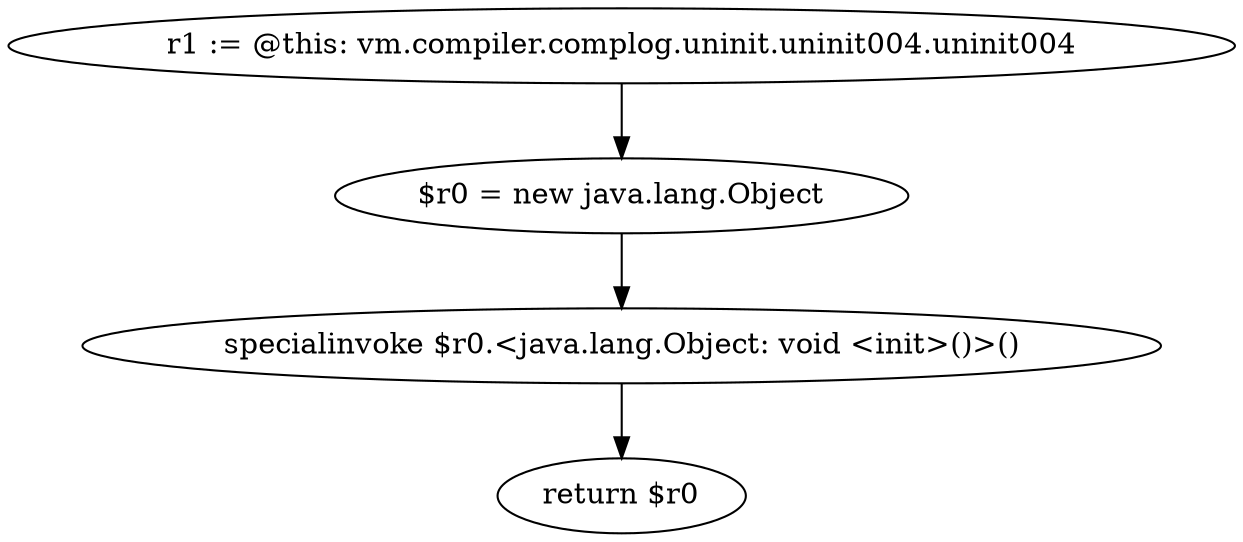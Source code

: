 digraph "unitGraph" {
    "r1 := @this: vm.compiler.complog.uninit.uninit004.uninit004"
    "$r0 = new java.lang.Object"
    "specialinvoke $r0.<java.lang.Object: void <init>()>()"
    "return $r0"
    "r1 := @this: vm.compiler.complog.uninit.uninit004.uninit004"->"$r0 = new java.lang.Object";
    "$r0 = new java.lang.Object"->"specialinvoke $r0.<java.lang.Object: void <init>()>()";
    "specialinvoke $r0.<java.lang.Object: void <init>()>()"->"return $r0";
}
